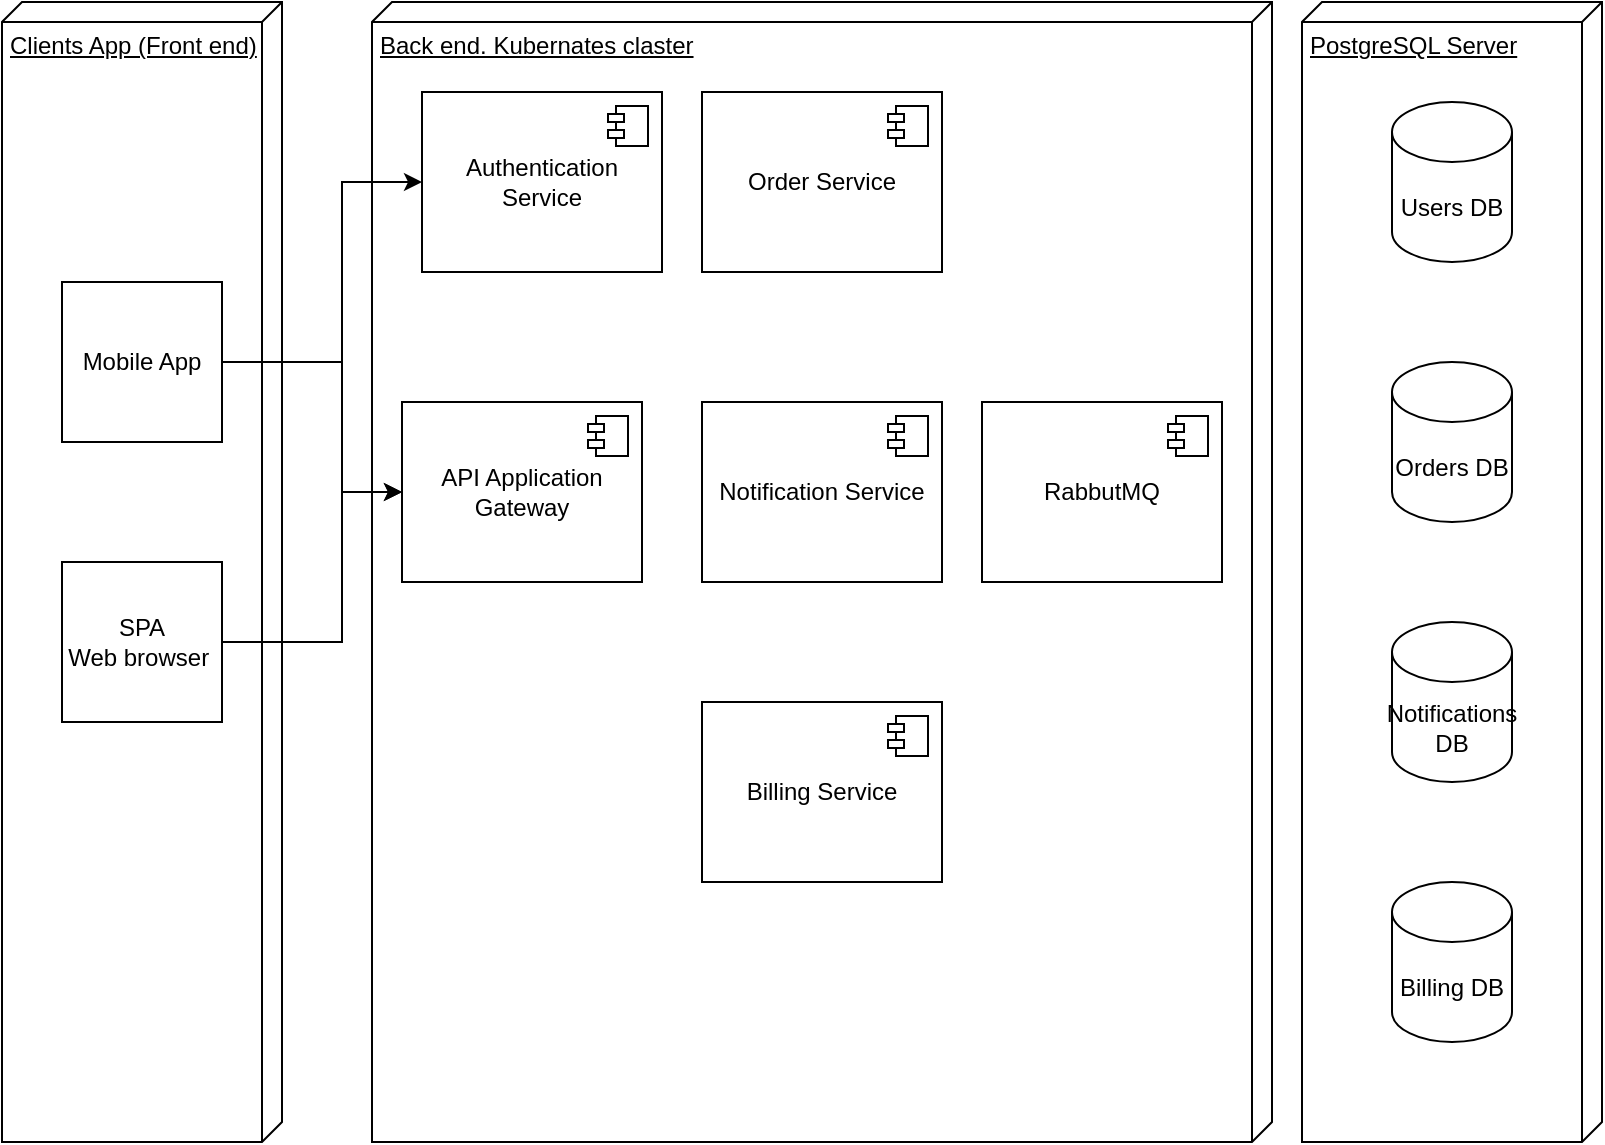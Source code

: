 <mxfile version="22.0.6" type="device">
  <diagram name="Страница — 1" id="d5xYdlF5_PN4O4rnVXcq">
    <mxGraphModel dx="1562" dy="818" grid="1" gridSize="10" guides="1" tooltips="1" connect="1" arrows="1" fold="1" page="1" pageScale="1" pageWidth="827" pageHeight="1169" math="0" shadow="0">
      <root>
        <mxCell id="0" />
        <mxCell id="1" parent="0" />
        <mxCell id="Hz2MizUJASv87qqMX5tw-22" value="PostgreSQL Server" style="verticalAlign=top;align=left;spacingTop=8;spacingLeft=2;spacingRight=12;shape=cube;size=10;direction=south;fontStyle=4;html=1;whiteSpace=wrap;" vertex="1" parent="1">
          <mxGeometry x="660" y="40" width="150" height="570" as="geometry" />
        </mxCell>
        <mxCell id="Hz2MizUJASv87qqMX5tw-21" value="Back end. Kubernates claster" style="verticalAlign=top;align=left;spacingTop=8;spacingLeft=2;spacingRight=12;shape=cube;size=10;direction=south;fontStyle=4;html=1;whiteSpace=wrap;" vertex="1" parent="1">
          <mxGeometry x="195" y="40" width="450" height="570" as="geometry" />
        </mxCell>
        <mxCell id="Hz2MizUJASv87qqMX5tw-20" value="Clients App (Front end)" style="verticalAlign=top;align=left;spacingTop=8;spacingLeft=2;spacingRight=12;shape=cube;size=10;direction=south;fontStyle=4;html=1;whiteSpace=wrap;" vertex="1" parent="1">
          <mxGeometry x="10" y="40" width="140" height="570" as="geometry" />
        </mxCell>
        <mxCell id="Hz2MizUJASv87qqMX5tw-38" value="" style="edgeStyle=orthogonalEdgeStyle;rounded=0;orthogonalLoop=1;jettySize=auto;html=1;" edge="1" parent="1" source="Hz2MizUJASv87qqMX5tw-1" target="Hz2MizUJASv87qqMX5tw-36">
          <mxGeometry relative="1" as="geometry">
            <Array as="points">
              <mxPoint x="180" y="220" />
              <mxPoint x="180" y="285" />
            </Array>
          </mxGeometry>
        </mxCell>
        <mxCell id="Hz2MizUJASv87qqMX5tw-40" style="edgeStyle=orthogonalEdgeStyle;rounded=0;orthogonalLoop=1;jettySize=auto;html=1;entryX=0;entryY=0.5;entryDx=0;entryDy=0;" edge="1" parent="1" source="Hz2MizUJASv87qqMX5tw-1" target="Hz2MizUJASv87qqMX5tw-30">
          <mxGeometry relative="1" as="geometry">
            <Array as="points">
              <mxPoint x="180" y="220" />
              <mxPoint x="180" y="130" />
            </Array>
          </mxGeometry>
        </mxCell>
        <mxCell id="Hz2MizUJASv87qqMX5tw-1" value="Mobile App" style="whiteSpace=wrap;html=1;aspect=fixed;" vertex="1" parent="1">
          <mxGeometry x="40" y="180" width="80" height="80" as="geometry" />
        </mxCell>
        <mxCell id="Hz2MizUJASv87qqMX5tw-39" value="" style="edgeStyle=orthogonalEdgeStyle;rounded=0;orthogonalLoop=1;jettySize=auto;html=1;" edge="1" parent="1" source="Hz2MizUJASv87qqMX5tw-2" target="Hz2MizUJASv87qqMX5tw-36">
          <mxGeometry relative="1" as="geometry">
            <Array as="points">
              <mxPoint x="180" y="360" />
              <mxPoint x="180" y="285" />
            </Array>
          </mxGeometry>
        </mxCell>
        <mxCell id="Hz2MizUJASv87qqMX5tw-2" value="SPA&lt;br&gt;Web browser&amp;nbsp;" style="whiteSpace=wrap;html=1;aspect=fixed;" vertex="1" parent="1">
          <mxGeometry x="40" y="320" width="80" height="80" as="geometry" />
        </mxCell>
        <mxCell id="Hz2MizUJASv87qqMX5tw-9" value="Users DB" style="shape=cylinder3;whiteSpace=wrap;html=1;boundedLbl=1;backgroundOutline=1;size=15;" vertex="1" parent="1">
          <mxGeometry x="705" y="90" width="60" height="80" as="geometry" />
        </mxCell>
        <mxCell id="Hz2MizUJASv87qqMX5tw-10" value="Orders DB" style="shape=cylinder3;whiteSpace=wrap;html=1;boundedLbl=1;backgroundOutline=1;size=15;" vertex="1" parent="1">
          <mxGeometry x="705" y="220" width="60" height="80" as="geometry" />
        </mxCell>
        <mxCell id="Hz2MizUJASv87qqMX5tw-11" value="Notifications DB" style="shape=cylinder3;whiteSpace=wrap;html=1;boundedLbl=1;backgroundOutline=1;size=15;" vertex="1" parent="1">
          <mxGeometry x="705" y="350" width="60" height="80" as="geometry" />
        </mxCell>
        <mxCell id="Hz2MizUJASv87qqMX5tw-12" value="Billing DB" style="shape=cylinder3;whiteSpace=wrap;html=1;boundedLbl=1;backgroundOutline=1;size=15;" vertex="1" parent="1">
          <mxGeometry x="705" y="480" width="60" height="80" as="geometry" />
        </mxCell>
        <mxCell id="Hz2MizUJASv87qqMX5tw-25" value="RabbutMQ" style="html=1;dropTarget=0;whiteSpace=wrap;" vertex="1" parent="1">
          <mxGeometry x="500" y="240" width="120" height="90" as="geometry" />
        </mxCell>
        <mxCell id="Hz2MizUJASv87qqMX5tw-26" value="" style="shape=module;jettyWidth=8;jettyHeight=4;" vertex="1" parent="Hz2MizUJASv87qqMX5tw-25">
          <mxGeometry x="1" width="20" height="20" relative="1" as="geometry">
            <mxPoint x="-27" y="7" as="offset" />
          </mxGeometry>
        </mxCell>
        <mxCell id="Hz2MizUJASv87qqMX5tw-28" value="Billing Service" style="html=1;dropTarget=0;whiteSpace=wrap;" vertex="1" parent="1">
          <mxGeometry x="360" y="390" width="120" height="90" as="geometry" />
        </mxCell>
        <mxCell id="Hz2MizUJASv87qqMX5tw-29" value="" style="shape=module;jettyWidth=8;jettyHeight=4;" vertex="1" parent="Hz2MizUJASv87qqMX5tw-28">
          <mxGeometry x="1" width="20" height="20" relative="1" as="geometry">
            <mxPoint x="-27" y="7" as="offset" />
          </mxGeometry>
        </mxCell>
        <mxCell id="Hz2MizUJASv87qqMX5tw-30" value="Authentication&lt;br style=&quot;border-color: var(--border-color);&quot;&gt;Service" style="html=1;dropTarget=0;whiteSpace=wrap;" vertex="1" parent="1">
          <mxGeometry x="220" y="85" width="120" height="90" as="geometry" />
        </mxCell>
        <mxCell id="Hz2MizUJASv87qqMX5tw-31" value="" style="shape=module;jettyWidth=8;jettyHeight=4;" vertex="1" parent="Hz2MizUJASv87qqMX5tw-30">
          <mxGeometry x="1" width="20" height="20" relative="1" as="geometry">
            <mxPoint x="-27" y="7" as="offset" />
          </mxGeometry>
        </mxCell>
        <mxCell id="Hz2MizUJASv87qqMX5tw-32" value="Order Service" style="html=1;dropTarget=0;whiteSpace=wrap;" vertex="1" parent="1">
          <mxGeometry x="360" y="85" width="120" height="90" as="geometry" />
        </mxCell>
        <mxCell id="Hz2MizUJASv87qqMX5tw-33" value="" style="shape=module;jettyWidth=8;jettyHeight=4;" vertex="1" parent="Hz2MizUJASv87qqMX5tw-32">
          <mxGeometry x="1" width="20" height="20" relative="1" as="geometry">
            <mxPoint x="-27" y="7" as="offset" />
          </mxGeometry>
        </mxCell>
        <mxCell id="Hz2MizUJASv87qqMX5tw-34" value="Notification Service" style="html=1;dropTarget=0;whiteSpace=wrap;" vertex="1" parent="1">
          <mxGeometry x="360" y="240" width="120" height="90" as="geometry" />
        </mxCell>
        <mxCell id="Hz2MizUJASv87qqMX5tw-35" value="" style="shape=module;jettyWidth=8;jettyHeight=4;" vertex="1" parent="Hz2MizUJASv87qqMX5tw-34">
          <mxGeometry x="1" width="20" height="20" relative="1" as="geometry">
            <mxPoint x="-27" y="7" as="offset" />
          </mxGeometry>
        </mxCell>
        <mxCell id="Hz2MizUJASv87qqMX5tw-36" value="API Application&lt;br&gt;Gateway" style="html=1;dropTarget=0;whiteSpace=wrap;" vertex="1" parent="1">
          <mxGeometry x="210" y="240" width="120" height="90" as="geometry" />
        </mxCell>
        <mxCell id="Hz2MizUJASv87qqMX5tw-37" value="" style="shape=module;jettyWidth=8;jettyHeight=4;" vertex="1" parent="Hz2MizUJASv87qqMX5tw-36">
          <mxGeometry x="1" width="20" height="20" relative="1" as="geometry">
            <mxPoint x="-27" y="7" as="offset" />
          </mxGeometry>
        </mxCell>
      </root>
    </mxGraphModel>
  </diagram>
</mxfile>
